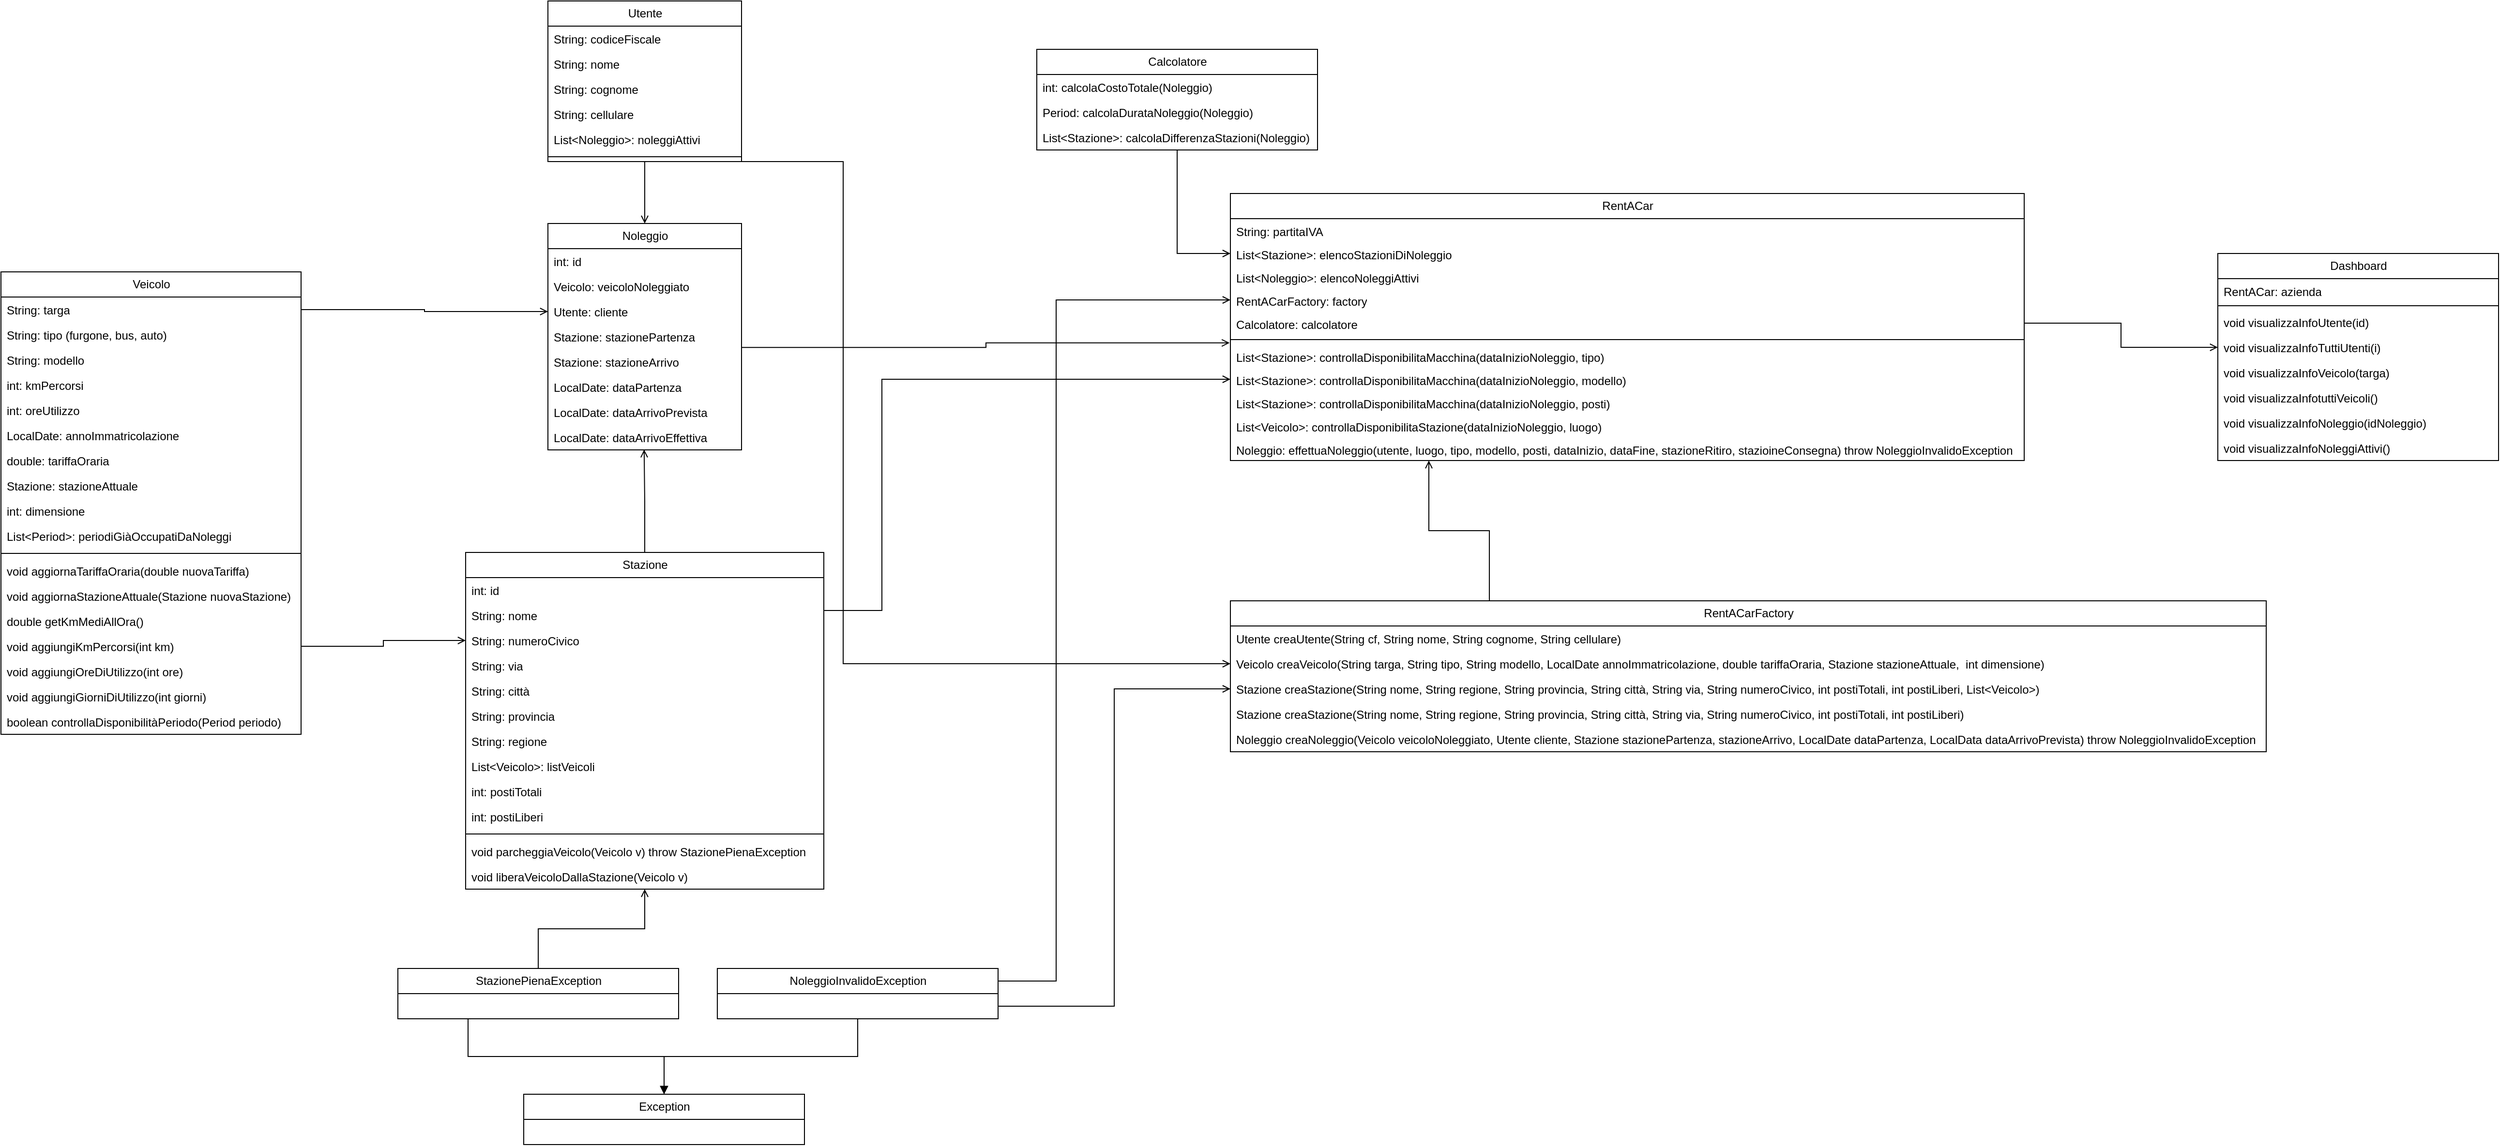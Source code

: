<mxfile>
    <diagram id="e6U9duN5cm75SYGmt0KS" name="Page-1">
        <mxGraphModel dx="1184" dy="1766" grid="1" gridSize="10" guides="1" tooltips="1" connect="1" arrows="1" fold="1" page="0" pageScale="1" pageWidth="827" pageHeight="1169" background="none" math="0" shadow="0">
            <root>
                <mxCell id="0"/>
                <mxCell id="1" parent="0"/>
                <mxCell id="3" value="Veicolo" style="swimlane;fontStyle=0;childLayout=stackLayout;horizontal=1;startSize=26;fillColor=none;horizontalStack=0;resizeParent=1;resizeParentMax=0;resizeLast=0;collapsible=1;marginBottom=0;html=1;rounded=0;" parent="1" vertex="1">
                    <mxGeometry x="1580" y="80" width="310" height="478" as="geometry"/>
                </mxCell>
                <mxCell id="7" value="String: targa" style="text;strokeColor=none;fillColor=none;align=left;verticalAlign=top;spacingLeft=4;spacingRight=4;overflow=hidden;rotatable=0;points=[[0,0.5],[1,0.5]];portConstraint=eastwest;whiteSpace=wrap;html=1;rounded=0;" parent="3" vertex="1">
                    <mxGeometry y="26" width="310" height="26" as="geometry"/>
                </mxCell>
                <mxCell id="4" value="String: tipo (furgone, bus, auto)" style="text;strokeColor=none;fillColor=none;align=left;verticalAlign=top;spacingLeft=4;spacingRight=4;overflow=hidden;rotatable=0;points=[[0,0.5],[1,0.5]];portConstraint=eastwest;whiteSpace=wrap;html=1;rounded=0;" parent="3" vertex="1">
                    <mxGeometry y="52" width="310" height="26" as="geometry"/>
                </mxCell>
                <mxCell id="5" value="String: modello" style="text;strokeColor=none;fillColor=none;align=left;verticalAlign=top;spacingLeft=4;spacingRight=4;overflow=hidden;rotatable=0;points=[[0,0.5],[1,0.5]];portConstraint=eastwest;whiteSpace=wrap;html=1;rounded=0;" parent="3" vertex="1">
                    <mxGeometry y="78" width="310" height="26" as="geometry"/>
                </mxCell>
                <mxCell id="103" value="int: kmPercorsi" style="text;strokeColor=none;fillColor=none;align=left;verticalAlign=top;spacingLeft=4;spacingRight=4;overflow=hidden;rotatable=0;points=[[0,0.5],[1,0.5]];portConstraint=eastwest;whiteSpace=wrap;html=1;rounded=0;" vertex="1" parent="3">
                    <mxGeometry y="104" width="310" height="26" as="geometry"/>
                </mxCell>
                <mxCell id="120" value="int: oreUtilizzo" style="text;strokeColor=none;fillColor=none;align=left;verticalAlign=top;spacingLeft=4;spacingRight=4;overflow=hidden;rotatable=0;points=[[0,0.5],[1,0.5]];portConstraint=eastwest;whiteSpace=wrap;html=1;rounded=0;" vertex="1" parent="3">
                    <mxGeometry y="130" width="310" height="26" as="geometry"/>
                </mxCell>
                <mxCell id="8" value="LocalDate: annoImmatricolazione" style="text;strokeColor=none;fillColor=none;align=left;verticalAlign=top;spacingLeft=4;spacingRight=4;overflow=hidden;rotatable=0;points=[[0,0.5],[1,0.5]];portConstraint=eastwest;whiteSpace=wrap;html=1;rounded=0;" parent="3" vertex="1">
                    <mxGeometry y="156" width="310" height="26" as="geometry"/>
                </mxCell>
                <mxCell id="6" value="double: tariffaOraria" style="text;strokeColor=none;fillColor=none;align=left;verticalAlign=top;spacingLeft=4;spacingRight=4;overflow=hidden;rotatable=0;points=[[0,0.5],[1,0.5]];portConstraint=eastwest;whiteSpace=wrap;html=1;rounded=0;" parent="3" vertex="1">
                    <mxGeometry y="182" width="310" height="26" as="geometry"/>
                </mxCell>
                <mxCell id="9" value="Stazione: stazioneAttuale" style="text;strokeColor=none;fillColor=none;align=left;verticalAlign=top;spacingLeft=4;spacingRight=4;overflow=hidden;rotatable=0;points=[[0,0.5],[1,0.5]];portConstraint=eastwest;whiteSpace=wrap;html=1;rounded=0;" parent="3" vertex="1">
                    <mxGeometry y="208" width="310" height="26" as="geometry"/>
                </mxCell>
                <mxCell id="10" value="int: dimensione" style="text;strokeColor=none;fillColor=none;align=left;verticalAlign=top;spacingLeft=4;spacingRight=4;overflow=hidden;rotatable=0;points=[[0,0.5],[1,0.5]];portConstraint=eastwest;whiteSpace=wrap;html=1;rounded=0;" parent="3" vertex="1">
                    <mxGeometry y="234" width="310" height="26" as="geometry"/>
                </mxCell>
                <mxCell id="163" value="List&amp;lt;Period&amp;gt;: periodiGiàOccupatiDaNoleggi" style="text;strokeColor=none;fillColor=none;align=left;verticalAlign=top;spacingLeft=4;spacingRight=4;overflow=hidden;rotatable=0;points=[[0,0.5],[1,0.5]];portConstraint=eastwest;whiteSpace=wrap;html=1;rounded=0;" vertex="1" parent="3">
                    <mxGeometry y="260" width="310" height="26" as="geometry"/>
                </mxCell>
                <mxCell id="102" value="" style="line;strokeWidth=1;rotatable=0;dashed=0;labelPosition=right;align=left;verticalAlign=middle;spacingTop=0;spacingLeft=6;points=[];portConstraint=eastwest;" vertex="1" parent="3">
                    <mxGeometry y="286" width="310" height="10" as="geometry"/>
                </mxCell>
                <mxCell id="118" value="void aggiornaTariffaOraria(double nuovaTariffa)" style="text;strokeColor=none;fillColor=none;align=left;verticalAlign=top;spacingLeft=4;spacingRight=4;overflow=hidden;rotatable=0;points=[[0,0.5],[1,0.5]];portConstraint=eastwest;whiteSpace=wrap;html=1;rounded=0;" vertex="1" parent="3">
                    <mxGeometry y="296" width="310" height="26" as="geometry"/>
                </mxCell>
                <mxCell id="119" value="void aggiornaStazioneAttuale(Stazione nuovaStazione)" style="text;strokeColor=none;fillColor=none;align=left;verticalAlign=top;spacingLeft=4;spacingRight=4;overflow=hidden;rotatable=0;points=[[0,0.5],[1,0.5]];portConstraint=eastwest;whiteSpace=wrap;html=1;rounded=0;" vertex="1" parent="3">
                    <mxGeometry y="322" width="310" height="26" as="geometry"/>
                </mxCell>
                <mxCell id="121" value="double getKmMediAllOra()" style="text;strokeColor=none;fillColor=none;align=left;verticalAlign=top;spacingLeft=4;spacingRight=4;overflow=hidden;rotatable=0;points=[[0,0.5],[1,0.5]];portConstraint=eastwest;whiteSpace=wrap;html=1;rounded=0;" vertex="1" parent="3">
                    <mxGeometry y="348" width="310" height="26" as="geometry"/>
                </mxCell>
                <mxCell id="104" value="void aggiungiKmPercorsi(int km)" style="text;strokeColor=none;fillColor=none;align=left;verticalAlign=top;spacingLeft=4;spacingRight=4;overflow=hidden;rotatable=0;points=[[0,0.5],[1,0.5]];portConstraint=eastwest;whiteSpace=wrap;html=1;rounded=0;" vertex="1" parent="3">
                    <mxGeometry y="374" width="310" height="26" as="geometry"/>
                </mxCell>
                <mxCell id="122" value="void aggiungiOreDiUtilizzo(int ore)" style="text;strokeColor=none;fillColor=none;align=left;verticalAlign=top;spacingLeft=4;spacingRight=4;overflow=hidden;rotatable=0;points=[[0,0.5],[1,0.5]];portConstraint=eastwest;whiteSpace=wrap;html=1;rounded=0;" vertex="1" parent="3">
                    <mxGeometry y="400" width="310" height="26" as="geometry"/>
                </mxCell>
                <mxCell id="123" value="void aggiungiGiorniDiUtilizzo(int giorni)" style="text;strokeColor=none;fillColor=none;align=left;verticalAlign=top;spacingLeft=4;spacingRight=4;overflow=hidden;rotatable=0;points=[[0,0.5],[1,0.5]];portConstraint=eastwest;whiteSpace=wrap;html=1;rounded=0;" vertex="1" parent="3">
                    <mxGeometry y="426" width="310" height="26" as="geometry"/>
                </mxCell>
                <mxCell id="164" value="boolean controllaDisponibilitàPeriodo(Period periodo)" style="text;strokeColor=none;fillColor=none;align=left;verticalAlign=top;spacingLeft=4;spacingRight=4;overflow=hidden;rotatable=0;points=[[0,0.5],[1,0.5]];portConstraint=eastwest;whiteSpace=wrap;html=1;rounded=0;" vertex="1" parent="3">
                    <mxGeometry y="452" width="310" height="26" as="geometry"/>
                </mxCell>
                <mxCell id="93" style="edgeStyle=orthogonalEdgeStyle;html=1;exitX=0.5;exitY=0;exitDx=0;exitDy=0;endArrow=open;endFill=0;rounded=0;entryX=0.497;entryY=0.987;entryDx=0;entryDy=0;entryPerimeter=0;" parent="1" source="16" target="105" edge="1">
                    <mxGeometry relative="1" as="geometry">
                        <mxPoint x="850" y="260" as="targetPoint"/>
                    </mxGeometry>
                </mxCell>
                <mxCell id="16" value="Stazione" style="swimlane;fontStyle=0;childLayout=stackLayout;horizontal=1;startSize=26;fillColor=none;horizontalStack=0;resizeParent=1;resizeParentMax=0;resizeLast=0;collapsible=1;marginBottom=0;html=1;rounded=0;" parent="1" vertex="1">
                    <mxGeometry x="2060" y="370" width="370" height="348" as="geometry"/>
                </mxCell>
                <mxCell id="17" value="int: id" style="text;strokeColor=none;fillColor=none;align=left;verticalAlign=top;spacingLeft=4;spacingRight=4;overflow=hidden;rotatable=0;points=[[0,0.5],[1,0.5]];portConstraint=eastwest;whiteSpace=wrap;html=1;rounded=0;" parent="16" vertex="1">
                    <mxGeometry y="26" width="370" height="26" as="geometry"/>
                </mxCell>
                <mxCell id="18" value="String: nome" style="text;strokeColor=none;fillColor=none;align=left;verticalAlign=top;spacingLeft=4;spacingRight=4;overflow=hidden;rotatable=0;points=[[0,0.5],[1,0.5]];portConstraint=eastwest;whiteSpace=wrap;html=1;rounded=0;" parent="16" vertex="1">
                    <mxGeometry y="52" width="370" height="26" as="geometry"/>
                </mxCell>
                <mxCell id="126" value="String: numeroCivico" style="text;strokeColor=none;fillColor=none;align=left;verticalAlign=top;spacingLeft=4;spacingRight=4;overflow=hidden;rotatable=0;points=[[0,0.5],[1,0.5]];portConstraint=eastwest;whiteSpace=wrap;html=1;rounded=0;" vertex="1" parent="16">
                    <mxGeometry y="78" width="370" height="26" as="geometry"/>
                </mxCell>
                <mxCell id="124" value="String: via" style="text;strokeColor=none;fillColor=none;align=left;verticalAlign=top;spacingLeft=4;spacingRight=4;overflow=hidden;rotatable=0;points=[[0,0.5],[1,0.5]];portConstraint=eastwest;whiteSpace=wrap;html=1;rounded=0;" vertex="1" parent="16">
                    <mxGeometry y="104" width="370" height="26" as="geometry"/>
                </mxCell>
                <mxCell id="19" value="String: città" style="text;strokeColor=none;fillColor=none;align=left;verticalAlign=top;spacingLeft=4;spacingRight=4;overflow=hidden;rotatable=0;points=[[0,0.5],[1,0.5]];portConstraint=eastwest;whiteSpace=wrap;html=1;rounded=0;" parent="16" vertex="1">
                    <mxGeometry y="130" width="370" height="26" as="geometry"/>
                </mxCell>
                <mxCell id="127" value="String: provincia" style="text;strokeColor=none;fillColor=none;align=left;verticalAlign=top;spacingLeft=4;spacingRight=4;overflow=hidden;rotatable=0;points=[[0,0.5],[1,0.5]];portConstraint=eastwest;whiteSpace=wrap;html=1;rounded=0;" vertex="1" parent="16">
                    <mxGeometry y="156" width="370" height="26" as="geometry"/>
                </mxCell>
                <mxCell id="125" value="String: regione" style="text;strokeColor=none;fillColor=none;align=left;verticalAlign=top;spacingLeft=4;spacingRight=4;overflow=hidden;rotatable=0;points=[[0,0.5],[1,0.5]];portConstraint=eastwest;whiteSpace=wrap;html=1;rounded=0;" vertex="1" parent="16">
                    <mxGeometry y="182" width="370" height="26" as="geometry"/>
                </mxCell>
                <mxCell id="20" value="List&amp;lt;Veicolo&amp;gt;: listVeicoli" style="text;strokeColor=none;fillColor=none;align=left;verticalAlign=top;spacingLeft=4;spacingRight=4;overflow=hidden;rotatable=0;points=[[0,0.5],[1,0.5]];portConstraint=eastwest;whiteSpace=wrap;html=1;rounded=0;" parent="16" vertex="1">
                    <mxGeometry y="208" width="370" height="26" as="geometry"/>
                </mxCell>
                <mxCell id="25" value="int: postiTotali" style="text;strokeColor=none;fillColor=none;align=left;verticalAlign=top;spacingLeft=4;spacingRight=4;overflow=hidden;rotatable=0;points=[[0,0.5],[1,0.5]];portConstraint=eastwest;whiteSpace=wrap;html=1;rounded=0;" parent="16" vertex="1">
                    <mxGeometry y="234" width="370" height="26" as="geometry"/>
                </mxCell>
                <mxCell id="106" value="int: postiLiberi" style="text;strokeColor=none;fillColor=none;align=left;verticalAlign=top;spacingLeft=4;spacingRight=4;overflow=hidden;rotatable=0;points=[[0,0.5],[1,0.5]];portConstraint=eastwest;whiteSpace=wrap;html=1;rounded=0;" vertex="1" parent="16">
                    <mxGeometry y="260" width="370" height="26" as="geometry"/>
                </mxCell>
                <mxCell id="129" value="" style="line;strokeWidth=1;rotatable=0;dashed=0;labelPosition=right;align=left;verticalAlign=middle;spacingTop=0;spacingLeft=6;points=[];portConstraint=eastwest;" vertex="1" parent="16">
                    <mxGeometry y="286" width="370" height="10" as="geometry"/>
                </mxCell>
                <mxCell id="130" value="void parcheggiaVeicolo(Veicolo v) throw StazionePienaException" style="text;strokeColor=none;fillColor=none;align=left;verticalAlign=top;spacingLeft=4;spacingRight=4;overflow=hidden;rotatable=0;points=[[0,0.5],[1,0.5]];portConstraint=eastwest;whiteSpace=wrap;html=1;rounded=0;" vertex="1" parent="16">
                    <mxGeometry y="296" width="370" height="26" as="geometry"/>
                </mxCell>
                <mxCell id="131" value="void liberaVeicoloDallaStazione(Veicolo v)" style="text;strokeColor=none;fillColor=none;align=left;verticalAlign=top;spacingLeft=4;spacingRight=4;overflow=hidden;rotatable=0;points=[[0,0.5],[1,0.5]];portConstraint=eastwest;whiteSpace=wrap;html=1;rounded=0;" vertex="1" parent="16">
                    <mxGeometry y="322" width="370" height="26" as="geometry"/>
                </mxCell>
                <mxCell id="91" style="edgeStyle=orthogonalEdgeStyle;html=1;exitX=0.5;exitY=1;exitDx=0;exitDy=0;entryX=0.5;entryY=0;entryDx=0;entryDy=0;endArrow=open;endFill=0;rounded=0;" parent="1" source="26" target="32" edge="1">
                    <mxGeometry relative="1" as="geometry"/>
                </mxCell>
                <mxCell id="26" value="Utente" style="swimlane;fontStyle=0;childLayout=stackLayout;horizontal=1;startSize=26;fillColor=none;horizontalStack=0;resizeParent=1;resizeParentMax=0;resizeLast=0;collapsible=1;marginBottom=0;html=1;rounded=0;" parent="1" vertex="1">
                    <mxGeometry x="2145" y="-200" width="200" height="166" as="geometry"/>
                </mxCell>
                <mxCell id="27" value="String: codiceFiscale" style="text;strokeColor=none;fillColor=none;align=left;verticalAlign=top;spacingLeft=4;spacingRight=4;overflow=hidden;rotatable=0;points=[[0,0.5],[1,0.5]];portConstraint=eastwest;whiteSpace=wrap;html=1;rounded=0;" parent="26" vertex="1">
                    <mxGeometry y="26" width="200" height="26" as="geometry"/>
                </mxCell>
                <mxCell id="28" value="String: nome" style="text;strokeColor=none;fillColor=none;align=left;verticalAlign=top;spacingLeft=4;spacingRight=4;overflow=hidden;rotatable=0;points=[[0,0.5],[1,0.5]];portConstraint=eastwest;whiteSpace=wrap;html=1;rounded=0;" parent="26" vertex="1">
                    <mxGeometry y="52" width="200" height="26" as="geometry"/>
                </mxCell>
                <mxCell id="29" value="String: cognome" style="text;strokeColor=none;fillColor=none;align=left;verticalAlign=top;spacingLeft=4;spacingRight=4;overflow=hidden;rotatable=0;points=[[0,0.5],[1,0.5]];portConstraint=eastwest;whiteSpace=wrap;html=1;rounded=0;" parent="26" vertex="1">
                    <mxGeometry y="78" width="200" height="26" as="geometry"/>
                </mxCell>
                <mxCell id="30" value="String: cellulare" style="text;strokeColor=none;fillColor=none;align=left;verticalAlign=top;spacingLeft=4;spacingRight=4;overflow=hidden;rotatable=0;points=[[0,0.5],[1,0.5]];portConstraint=eastwest;whiteSpace=wrap;html=1;rounded=0;" parent="26" vertex="1">
                    <mxGeometry y="104" width="200" height="26" as="geometry"/>
                </mxCell>
                <mxCell id="31" value="List&amp;lt;Noleggio&amp;gt;: noleggiAttivi" style="text;strokeColor=none;fillColor=none;align=left;verticalAlign=top;spacingLeft=4;spacingRight=4;overflow=hidden;rotatable=0;points=[[0,0.5],[1,0.5]];portConstraint=eastwest;whiteSpace=wrap;html=1;rounded=0;" parent="26" vertex="1">
                    <mxGeometry y="130" width="200" height="26" as="geometry"/>
                </mxCell>
                <mxCell id="166" value="" style="line;strokeWidth=1;rotatable=0;dashed=0;labelPosition=right;align=left;verticalAlign=middle;spacingTop=0;spacingLeft=6;points=[];portConstraint=eastwest;" vertex="1" parent="26">
                    <mxGeometry y="156" width="200" height="10" as="geometry"/>
                </mxCell>
                <mxCell id="32" value="Noleggio" style="swimlane;fontStyle=0;childLayout=stackLayout;horizontal=1;startSize=26;fillColor=none;horizontalStack=0;resizeParent=1;resizeParentMax=0;resizeLast=0;collapsible=1;marginBottom=0;html=1;rounded=0;" parent="1" vertex="1">
                    <mxGeometry x="2145" y="30" width="200" height="234" as="geometry"/>
                </mxCell>
                <mxCell id="33" value="int: id" style="text;strokeColor=none;fillColor=none;align=left;verticalAlign=top;spacingLeft=4;spacingRight=4;overflow=hidden;rotatable=0;points=[[0,0.5],[1,0.5]];portConstraint=eastwest;whiteSpace=wrap;html=1;rounded=0;" parent="32" vertex="1">
                    <mxGeometry y="26" width="200" height="26" as="geometry"/>
                </mxCell>
                <mxCell id="34" value="Veicolo: veicoloNoleggiato" style="text;strokeColor=none;fillColor=none;align=left;verticalAlign=top;spacingLeft=4;spacingRight=4;overflow=hidden;rotatable=0;points=[[0,0.5],[1,0.5]];portConstraint=eastwest;whiteSpace=wrap;html=1;rounded=0;" parent="32" vertex="1">
                    <mxGeometry y="52" width="200" height="26" as="geometry"/>
                </mxCell>
                <mxCell id="35" value="Utente: cliente" style="text;strokeColor=none;fillColor=none;align=left;verticalAlign=top;spacingLeft=4;spacingRight=4;overflow=hidden;rotatable=0;points=[[0,0.5],[1,0.5]];portConstraint=eastwest;whiteSpace=wrap;html=1;rounded=0;" parent="32" vertex="1">
                    <mxGeometry y="78" width="200" height="26" as="geometry"/>
                </mxCell>
                <mxCell id="36" value="Stazione: stazionePartenza" style="text;strokeColor=none;fillColor=none;align=left;verticalAlign=top;spacingLeft=4;spacingRight=4;overflow=hidden;rotatable=0;points=[[0,0.5],[1,0.5]];portConstraint=eastwest;whiteSpace=wrap;html=1;rounded=0;" parent="32" vertex="1">
                    <mxGeometry y="104" width="200" height="26" as="geometry"/>
                </mxCell>
                <mxCell id="37" value="Stazione: stazioneArrivo" style="text;strokeColor=none;fillColor=none;align=left;verticalAlign=top;spacingLeft=4;spacingRight=4;overflow=hidden;rotatable=0;points=[[0,0.5],[1,0.5]];portConstraint=eastwest;whiteSpace=wrap;html=1;rounded=0;" parent="32" vertex="1">
                    <mxGeometry y="130" width="200" height="26" as="geometry"/>
                </mxCell>
                <mxCell id="38" value="LocalDate: dataPartenza" style="text;strokeColor=none;fillColor=none;align=left;verticalAlign=top;spacingLeft=4;spacingRight=4;overflow=hidden;rotatable=0;points=[[0,0.5],[1,0.5]];portConstraint=eastwest;whiteSpace=wrap;html=1;rounded=0;" parent="32" vertex="1">
                    <mxGeometry y="156" width="200" height="26" as="geometry"/>
                </mxCell>
                <mxCell id="39" value="LocalDate: dataArrivoPrevista" style="text;strokeColor=none;fillColor=none;align=left;verticalAlign=top;spacingLeft=4;spacingRight=4;overflow=hidden;rotatable=0;points=[[0,0.5],[1,0.5]];portConstraint=eastwest;whiteSpace=wrap;html=1;rounded=0;" parent="32" vertex="1">
                    <mxGeometry y="182" width="200" height="26" as="geometry"/>
                </mxCell>
                <mxCell id="105" value="LocalDate: dataArrivoEffettiva" style="text;strokeColor=none;fillColor=none;align=left;verticalAlign=top;spacingLeft=4;spacingRight=4;overflow=hidden;rotatable=0;points=[[0,0.5],[1,0.5]];portConstraint=eastwest;whiteSpace=wrap;html=1;rounded=0;" vertex="1" parent="32">
                    <mxGeometry y="208" width="200" height="26" as="geometry"/>
                </mxCell>
                <mxCell id="101" style="edgeStyle=orthogonalEdgeStyle;html=1;exitX=1;exitY=0.5;exitDx=0;exitDy=0;entryX=0;entryY=0.5;entryDx=0;entryDy=0;endArrow=open;endFill=0;rounded=0;" edge="1" parent="1" source="162" target="76">
                    <mxGeometry relative="1" as="geometry"/>
                </mxCell>
                <mxCell id="40" value="RentACar" style="swimlane;fontStyle=0;childLayout=stackLayout;horizontal=1;startSize=26;fillColor=none;horizontalStack=0;resizeParent=1;resizeParentMax=0;resizeLast=0;collapsible=1;marginBottom=0;html=1;rounded=0;" parent="1" vertex="1">
                    <mxGeometry x="2850" y="-1" width="820" height="276" as="geometry"/>
                </mxCell>
                <mxCell id="47" value="String: partitaIVA" style="text;strokeColor=none;fillColor=none;align=left;verticalAlign=top;spacingLeft=4;spacingRight=4;overflow=hidden;rotatable=0;points=[[0,0.5],[1,0.5]];portConstraint=eastwest;whiteSpace=wrap;html=1;rounded=0;" parent="40" vertex="1">
                    <mxGeometry y="26" width="820" height="24" as="geometry"/>
                </mxCell>
                <mxCell id="111" value="List&amp;lt;Stazione&amp;gt;: elencoStazioniDiNoleggio" style="text;strokeColor=none;fillColor=none;align=left;verticalAlign=top;spacingLeft=4;spacingRight=4;overflow=hidden;rotatable=0;points=[[0,0.5],[1,0.5]];portConstraint=eastwest;whiteSpace=wrap;html=1;rounded=0;" vertex="1" parent="40">
                    <mxGeometry y="50" width="820" height="24" as="geometry"/>
                </mxCell>
                <mxCell id="115" value="List&amp;lt;Noleggio&amp;gt;: elencoNoleggiAttivi" style="text;strokeColor=none;fillColor=none;align=left;verticalAlign=top;spacingLeft=4;spacingRight=4;overflow=hidden;rotatable=0;points=[[0,0.5],[1,0.5]];portConstraint=eastwest;whiteSpace=wrap;html=1;rounded=0;" vertex="1" parent="40">
                    <mxGeometry y="74" width="820" height="24" as="geometry"/>
                </mxCell>
                <mxCell id="114" value="RentACarFactory: factory" style="text;strokeColor=none;fillColor=none;align=left;verticalAlign=top;spacingLeft=4;spacingRight=4;overflow=hidden;rotatable=0;points=[[0,0.5],[1,0.5]];portConstraint=eastwest;whiteSpace=wrap;html=1;rounded=0;" vertex="1" parent="40">
                    <mxGeometry y="98" width="820" height="24" as="geometry"/>
                </mxCell>
                <mxCell id="162" value="Calcolatore: calcolatore" style="text;strokeColor=none;fillColor=none;align=left;verticalAlign=top;spacingLeft=4;spacingRight=4;overflow=hidden;rotatable=0;points=[[0,0.5],[1,0.5]];portConstraint=eastwest;whiteSpace=wrap;html=1;rounded=0;" vertex="1" parent="40">
                    <mxGeometry y="122" width="820" height="24" as="geometry"/>
                </mxCell>
                <mxCell id="48" value="" style="line;strokeWidth=1;rotatable=0;dashed=0;labelPosition=right;align=left;verticalAlign=middle;spacingTop=0;spacingLeft=6;points=[];portConstraint=eastwest;rounded=0;" parent="40" vertex="1">
                    <mxGeometry y="146" width="820" height="10" as="geometry"/>
                </mxCell>
                <mxCell id="49" value="List&amp;lt;Stazione&amp;gt;: controllaDisponibilitaMacchina(dataInizioNoleggio, tipo)" style="text;strokeColor=none;fillColor=none;align=left;verticalAlign=top;spacingLeft=4;spacingRight=4;overflow=hidden;rotatable=0;points=[[0,0.5],[1,0.5]];portConstraint=eastwest;whiteSpace=wrap;html=1;rounded=0;" parent="40" vertex="1">
                    <mxGeometry y="156" width="820" height="24" as="geometry"/>
                </mxCell>
                <mxCell id="50" value="List&amp;lt;Stazione&amp;gt;: controllaDisponibilitaMacchina(dataInizioNoleggio, modello)" style="text;strokeColor=none;fillColor=none;align=left;verticalAlign=top;spacingLeft=4;spacingRight=4;overflow=hidden;rotatable=0;points=[[0,0.5],[1,0.5]];portConstraint=eastwest;whiteSpace=wrap;html=1;rounded=0;" parent="40" vertex="1">
                    <mxGeometry y="180" width="820" height="24" as="geometry"/>
                </mxCell>
                <mxCell id="51" value="List&amp;lt;Stazione&amp;gt;: controllaDisponibilitaMacchina(dataInizioNoleggio, posti)" style="text;strokeColor=none;fillColor=none;align=left;verticalAlign=top;spacingLeft=4;spacingRight=4;overflow=hidden;rotatable=0;points=[[0,0.5],[1,0.5]];portConstraint=eastwest;whiteSpace=wrap;html=1;rounded=0;" parent="40" vertex="1">
                    <mxGeometry y="204" width="820" height="24" as="geometry"/>
                </mxCell>
                <mxCell id="52" value="List&amp;lt;Veicolo&amp;gt;: controllaDisponibilitaStazione(dataInizioNoleggio, luogo)" style="text;strokeColor=none;fillColor=none;align=left;verticalAlign=top;spacingLeft=4;spacingRight=4;overflow=hidden;rotatable=0;points=[[0,0.5],[1,0.5]];portConstraint=eastwest;whiteSpace=wrap;html=1;rounded=0;" parent="40" vertex="1">
                    <mxGeometry y="228" width="820" height="24" as="geometry"/>
                </mxCell>
                <mxCell id="53" value="Noleggio: effettuaNoleggio(utente, luogo, tipo, modello, posti, dataInizio, dataFine, stazioneRitiro, stazioineConsegna) throw NoleggioInvalidoException" style="text;strokeColor=none;fillColor=none;align=left;verticalAlign=top;spacingLeft=4;spacingRight=4;overflow=hidden;rotatable=0;points=[[0,0.5],[1,0.5]];portConstraint=eastwest;whiteSpace=wrap;html=1;rounded=0;" parent="40" vertex="1">
                    <mxGeometry y="252" width="820" height="24" as="geometry"/>
                </mxCell>
                <mxCell id="64" value="Dashboard" style="swimlane;fontStyle=0;childLayout=stackLayout;horizontal=1;startSize=26;fillColor=none;horizontalStack=0;resizeParent=1;resizeParentMax=0;resizeLast=0;collapsible=1;marginBottom=0;html=1;rounded=0;" parent="1" vertex="1">
                    <mxGeometry x="3870" y="61" width="290" height="214" as="geometry"/>
                </mxCell>
                <mxCell id="116" value="RentACar: azienda" style="text;strokeColor=none;fillColor=none;align=left;verticalAlign=top;spacingLeft=4;spacingRight=4;overflow=hidden;rotatable=0;points=[[0,0.5],[1,0.5]];portConstraint=eastwest;whiteSpace=wrap;html=1;rounded=0;" vertex="1" parent="64">
                    <mxGeometry y="26" width="290" height="24" as="geometry"/>
                </mxCell>
                <mxCell id="117" value="" style="line;strokeWidth=1;fillColor=none;align=left;verticalAlign=middle;spacingTop=-1;spacingLeft=3;spacingRight=3;rotatable=0;labelPosition=right;points=[];portConstraint=eastwest;strokeColor=inherit;" vertex="1" parent="64">
                    <mxGeometry y="50" width="290" height="8" as="geometry"/>
                </mxCell>
                <mxCell id="74" value="void visualizzaInfoUtente(id)" style="text;strokeColor=none;fillColor=none;align=left;verticalAlign=top;spacingLeft=4;spacingRight=4;overflow=hidden;rotatable=0;points=[[0,0.5],[1,0.5]];portConstraint=eastwest;whiteSpace=wrap;html=1;rounded=0;" parent="64" vertex="1">
                    <mxGeometry y="58" width="290" height="26" as="geometry"/>
                </mxCell>
                <mxCell id="76" value="void visualizzaInfoTuttiUtenti(i)" style="text;strokeColor=none;fillColor=none;align=left;verticalAlign=top;spacingLeft=4;spacingRight=4;overflow=hidden;rotatable=0;points=[[0,0.5],[1,0.5]];portConstraint=eastwest;whiteSpace=wrap;html=1;rounded=0;" parent="64" vertex="1">
                    <mxGeometry y="84" width="290" height="26" as="geometry"/>
                </mxCell>
                <mxCell id="77" value="void visualizzaInfoVeicolo(targa)" style="text;strokeColor=none;fillColor=none;align=left;verticalAlign=top;spacingLeft=4;spacingRight=4;overflow=hidden;rotatable=0;points=[[0,0.5],[1,0.5]];portConstraint=eastwest;whiteSpace=wrap;html=1;rounded=0;" parent="64" vertex="1">
                    <mxGeometry y="110" width="290" height="26" as="geometry"/>
                </mxCell>
                <mxCell id="78" value="void visualizzaInfotuttiVeicoli()" style="text;strokeColor=none;fillColor=none;align=left;verticalAlign=top;spacingLeft=4;spacingRight=4;overflow=hidden;rotatable=0;points=[[0,0.5],[1,0.5]];portConstraint=eastwest;whiteSpace=wrap;html=1;rounded=0;" parent="64" vertex="1">
                    <mxGeometry y="136" width="290" height="26" as="geometry"/>
                </mxCell>
                <mxCell id="79" value="void visualizzaInfoNoleggio(idNoleggio)" style="text;strokeColor=none;fillColor=none;align=left;verticalAlign=top;spacingLeft=4;spacingRight=4;overflow=hidden;rotatable=0;points=[[0,0.5],[1,0.5]];portConstraint=eastwest;whiteSpace=wrap;html=1;rounded=0;" parent="64" vertex="1">
                    <mxGeometry y="162" width="290" height="26" as="geometry"/>
                </mxCell>
                <mxCell id="80" value="void visualizzaInfoNoleggiAttivi()" style="text;strokeColor=none;fillColor=none;align=left;verticalAlign=top;spacingLeft=4;spacingRight=4;overflow=hidden;rotatable=0;points=[[0,0.5],[1,0.5]];portConstraint=eastwest;whiteSpace=wrap;html=1;rounded=0;" parent="64" vertex="1">
                    <mxGeometry y="188" width="290" height="26" as="geometry"/>
                </mxCell>
                <mxCell id="154" style="edgeStyle=orthogonalEdgeStyle;rounded=0;html=1;exitX=0.25;exitY=0;exitDx=0;exitDy=0;endArrow=open;endFill=0;entryX=0.25;entryY=1;entryDx=0;entryDy=0;" edge="1" parent="1" source="68" target="40">
                    <mxGeometry relative="1" as="geometry">
                        <mxPoint x="1660" y="-150" as="targetPoint"/>
                    </mxGeometry>
                </mxCell>
                <mxCell id="68" value="RentACarFactory" style="swimlane;fontStyle=0;childLayout=stackLayout;horizontal=1;startSize=26;fillColor=none;horizontalStack=0;resizeParent=1;resizeParentMax=0;resizeLast=0;collapsible=1;marginBottom=0;html=1;rounded=0;" parent="1" vertex="1">
                    <mxGeometry x="2850" y="420" width="1070" height="156" as="geometry"/>
                </mxCell>
                <mxCell id="69" value="Utente creaUtente(String cf, String nome, String cognome, String cellulare)" style="text;strokeColor=none;fillColor=none;align=left;verticalAlign=top;spacingLeft=4;spacingRight=4;overflow=hidden;rotatable=0;points=[[0,0.5],[1,0.5]];portConstraint=eastwest;whiteSpace=wrap;html=1;rounded=0;" parent="68" vertex="1">
                    <mxGeometry y="26" width="1070" height="26" as="geometry"/>
                </mxCell>
                <mxCell id="70" value="Veicolo creaVeicolo(String targa, String tipo, String modello, LocalDate annoImmatricolazione, double tariffaOraria, Stazione stazioneAttuale,&amp;nbsp; int dimensione)" style="text;strokeColor=none;fillColor=none;align=left;verticalAlign=top;spacingLeft=4;spacingRight=4;overflow=hidden;rotatable=0;points=[[0,0.5],[1,0.5]];portConstraint=eastwest;whiteSpace=wrap;html=1;rounded=0;" parent="68" vertex="1">
                    <mxGeometry y="52" width="1070" height="26" as="geometry"/>
                </mxCell>
                <mxCell id="71" value="Stazione creaStazione(String nome, String regione, String provincia, String città, String via, String numeroCivico, int postiTotali, int postiLiberi, List&amp;lt;Veicolo&amp;gt;)" style="text;strokeColor=none;fillColor=none;align=left;verticalAlign=top;spacingLeft=4;spacingRight=4;overflow=hidden;rotatable=0;points=[[0,0.5],[1,0.5]];portConstraint=eastwest;whiteSpace=wrap;html=1;rounded=0;" parent="68" vertex="1">
                    <mxGeometry y="78" width="1070" height="26" as="geometry"/>
                </mxCell>
                <mxCell id="128" value="Stazione creaStazione(String nome, String regione, String provincia, String città, String via, String numeroCivico, int postiTotali, int postiLiberi)" style="text;strokeColor=none;fillColor=none;align=left;verticalAlign=top;spacingLeft=4;spacingRight=4;overflow=hidden;rotatable=0;points=[[0,0.5],[1,0.5]];portConstraint=eastwest;whiteSpace=wrap;html=1;rounded=0;" vertex="1" parent="68">
                    <mxGeometry y="104" width="1070" height="26" as="geometry"/>
                </mxCell>
                <mxCell id="73" value="Noleggio creaNoleggio(Veicolo veicoloNoleggiato, Utente cliente, Stazione stazionePartenza, stazioneArrivo, LocalDate dataPartenza, LocalData dataArrivoPrevista) throw NoleggioInvalidoException" style="text;strokeColor=none;fillColor=none;align=left;verticalAlign=top;spacingLeft=4;spacingRight=4;overflow=hidden;rotatable=0;points=[[0,0.5],[1,0.5]];portConstraint=eastwest;whiteSpace=wrap;html=1;rounded=0;" parent="68" vertex="1">
                    <mxGeometry y="130" width="1070" height="26" as="geometry"/>
                </mxCell>
                <mxCell id="100" style="edgeStyle=orthogonalEdgeStyle;html=1;entryX=-0.001;entryY=-0.066;entryDx=0;entryDy=0;entryPerimeter=0;endArrow=open;endFill=0;rounded=0;exitX=0.999;exitY=0.927;exitDx=0;exitDy=0;exitPerimeter=0;" parent="1" source="36" target="49" edge="1">
                    <mxGeometry relative="1" as="geometry">
                        <mxPoint x="2260" y="153" as="sourcePoint"/>
                        <Array as="points"/>
                    </mxGeometry>
                </mxCell>
                <mxCell id="112" style="edgeStyle=orthogonalEdgeStyle;rounded=0;html=1;exitX=1;exitY=0.5;exitDx=0;exitDy=0;entryX=0;entryY=0.5;entryDx=0;entryDy=0;endArrow=open;endFill=0;" edge="1" parent="1" source="18" target="50">
                    <mxGeometry relative="1" as="geometry">
                        <Array as="points">
                            <mxPoint x="2430" y="430"/>
                            <mxPoint x="2490" y="430"/>
                            <mxPoint x="2490" y="191"/>
                        </Array>
                    </mxGeometry>
                </mxCell>
                <mxCell id="147" style="edgeStyle=orthogonalEdgeStyle;rounded=0;html=1;exitX=0.5;exitY=1;exitDx=0;exitDy=0;entryX=0.5;entryY=0;entryDx=0;entryDy=0;endArrow=block;endFill=1;" edge="1" parent="1" source="139" target="144">
                    <mxGeometry relative="1" as="geometry"/>
                </mxCell>
                <mxCell id="152" style="edgeStyle=orthogonalEdgeStyle;rounded=0;html=1;exitX=1;exitY=0.75;exitDx=0;exitDy=0;entryX=0;entryY=0.5;entryDx=0;entryDy=0;endArrow=open;endFill=0;" edge="1" parent="1" source="139" target="71">
                    <mxGeometry relative="1" as="geometry"/>
                </mxCell>
                <mxCell id="156" style="edgeStyle=orthogonalEdgeStyle;rounded=0;html=1;exitX=1;exitY=0.25;exitDx=0;exitDy=0;entryX=0;entryY=0.5;entryDx=0;entryDy=0;endArrow=open;endFill=0;" edge="1" parent="1" source="139" target="114">
                    <mxGeometry relative="1" as="geometry">
                        <Array as="points">
                            <mxPoint x="2670" y="813"/>
                            <mxPoint x="2670" y="109"/>
                        </Array>
                    </mxGeometry>
                </mxCell>
                <mxCell id="139" value="NoleggioInvalidoException" style="swimlane;fontStyle=0;childLayout=stackLayout;horizontal=1;startSize=26;fillColor=none;horizontalStack=0;resizeParent=1;resizeParentMax=0;resizeLast=0;collapsible=1;marginBottom=0;html=1;rounded=0;" vertex="1" parent="1">
                    <mxGeometry x="2320" y="800" width="290" height="52" as="geometry"/>
                </mxCell>
                <mxCell id="148" style="edgeStyle=orthogonalEdgeStyle;rounded=0;html=1;exitX=0.25;exitY=1;exitDx=0;exitDy=0;entryX=0.5;entryY=0;entryDx=0;entryDy=0;endArrow=block;endFill=1;" edge="1" parent="1" source="143" target="144">
                    <mxGeometry relative="1" as="geometry"/>
                </mxCell>
                <mxCell id="171" style="edgeStyle=orthogonalEdgeStyle;rounded=0;html=1;exitX=0.5;exitY=0;exitDx=0;exitDy=0;entryX=0.5;entryY=1;entryDx=0;entryDy=0;endArrow=open;endFill=0;" edge="1" parent="1" source="143" target="16">
                    <mxGeometry relative="1" as="geometry"/>
                </mxCell>
                <mxCell id="143" value="StazionePienaException" style="swimlane;fontStyle=0;childLayout=stackLayout;horizontal=1;startSize=26;fillColor=none;horizontalStack=0;resizeParent=1;resizeParentMax=0;resizeLast=0;collapsible=1;marginBottom=0;html=1;rounded=0;" vertex="1" parent="1">
                    <mxGeometry x="1990" y="800" width="290" height="52" as="geometry"/>
                </mxCell>
                <mxCell id="144" value="Exception" style="swimlane;fontStyle=0;childLayout=stackLayout;horizontal=1;startSize=26;fillColor=none;horizontalStack=0;resizeParent=1;resizeParentMax=0;resizeLast=0;collapsible=1;marginBottom=0;html=1;rounded=0;" vertex="1" parent="1">
                    <mxGeometry x="2120" y="930" width="290" height="52" as="geometry"/>
                </mxCell>
                <mxCell id="151" style="edgeStyle=orthogonalEdgeStyle;rounded=0;html=1;entryX=0;entryY=0.5;entryDx=0;entryDy=0;endArrow=open;endFill=0;exitX=0.75;exitY=1;exitDx=0;exitDy=0;" edge="1" parent="1" source="26" target="70">
                    <mxGeometry relative="1" as="geometry">
                        <mxPoint x="2240" y="-40" as="sourcePoint"/>
                        <Array as="points">
                            <mxPoint x="2450" y="-34"/>
                            <mxPoint x="2450" y="485"/>
                        </Array>
                    </mxGeometry>
                </mxCell>
                <mxCell id="161" style="edgeStyle=orthogonalEdgeStyle;rounded=0;html=1;entryX=0;entryY=0.5;entryDx=0;entryDy=0;endArrow=open;endFill=0;" edge="1" parent="1" source="157" target="111">
                    <mxGeometry relative="1" as="geometry"/>
                </mxCell>
                <mxCell id="157" value="Calcolatore" style="swimlane;fontStyle=0;childLayout=stackLayout;horizontal=1;startSize=26;fillColor=none;horizontalStack=0;resizeParent=1;resizeParentMax=0;resizeLast=0;collapsible=1;marginBottom=0;html=1;rounded=0;" vertex="1" parent="1">
                    <mxGeometry x="2650" y="-150" width="290" height="104" as="geometry"/>
                </mxCell>
                <mxCell id="158" value="int: calcolaCostoTotale(Noleggio)" style="text;strokeColor=none;fillColor=none;align=left;verticalAlign=top;spacingLeft=4;spacingRight=4;overflow=hidden;rotatable=0;points=[[0,0.5],[1,0.5]];portConstraint=eastwest;whiteSpace=wrap;html=1;rounded=0;" vertex="1" parent="157">
                    <mxGeometry y="26" width="290" height="26" as="geometry"/>
                </mxCell>
                <mxCell id="159" value="Period: calcolaDurataNoleggio(Noleggio)" style="text;strokeColor=none;fillColor=none;align=left;verticalAlign=top;spacingLeft=4;spacingRight=4;overflow=hidden;rotatable=0;points=[[0,0.5],[1,0.5]];portConstraint=eastwest;whiteSpace=wrap;html=1;rounded=0;" vertex="1" parent="157">
                    <mxGeometry y="52" width="290" height="26" as="geometry"/>
                </mxCell>
                <mxCell id="160" value="List&amp;lt;Stazione&amp;gt;: calcolaDifferenzaStazioni(Noleggio)" style="text;strokeColor=none;fillColor=none;align=left;verticalAlign=top;spacingLeft=4;spacingRight=4;overflow=hidden;rotatable=0;points=[[0,0.5],[1,0.5]];portConstraint=eastwest;whiteSpace=wrap;html=1;rounded=0;" vertex="1" parent="157">
                    <mxGeometry y="78" width="290" height="26" as="geometry"/>
                </mxCell>
                <mxCell id="174" style="edgeStyle=orthogonalEdgeStyle;rounded=0;html=1;entryX=0;entryY=0.5;entryDx=0;entryDy=0;endArrow=open;endFill=0;" edge="1" parent="1" source="7" target="35">
                    <mxGeometry relative="1" as="geometry"/>
                </mxCell>
                <mxCell id="175" style="edgeStyle=orthogonalEdgeStyle;rounded=0;html=1;entryX=0;entryY=0.5;entryDx=0;entryDy=0;endArrow=open;endFill=0;" edge="1" parent="1" source="104" target="126">
                    <mxGeometry relative="1" as="geometry"/>
                </mxCell>
            </root>
        </mxGraphModel>
    </diagram>
</mxfile>